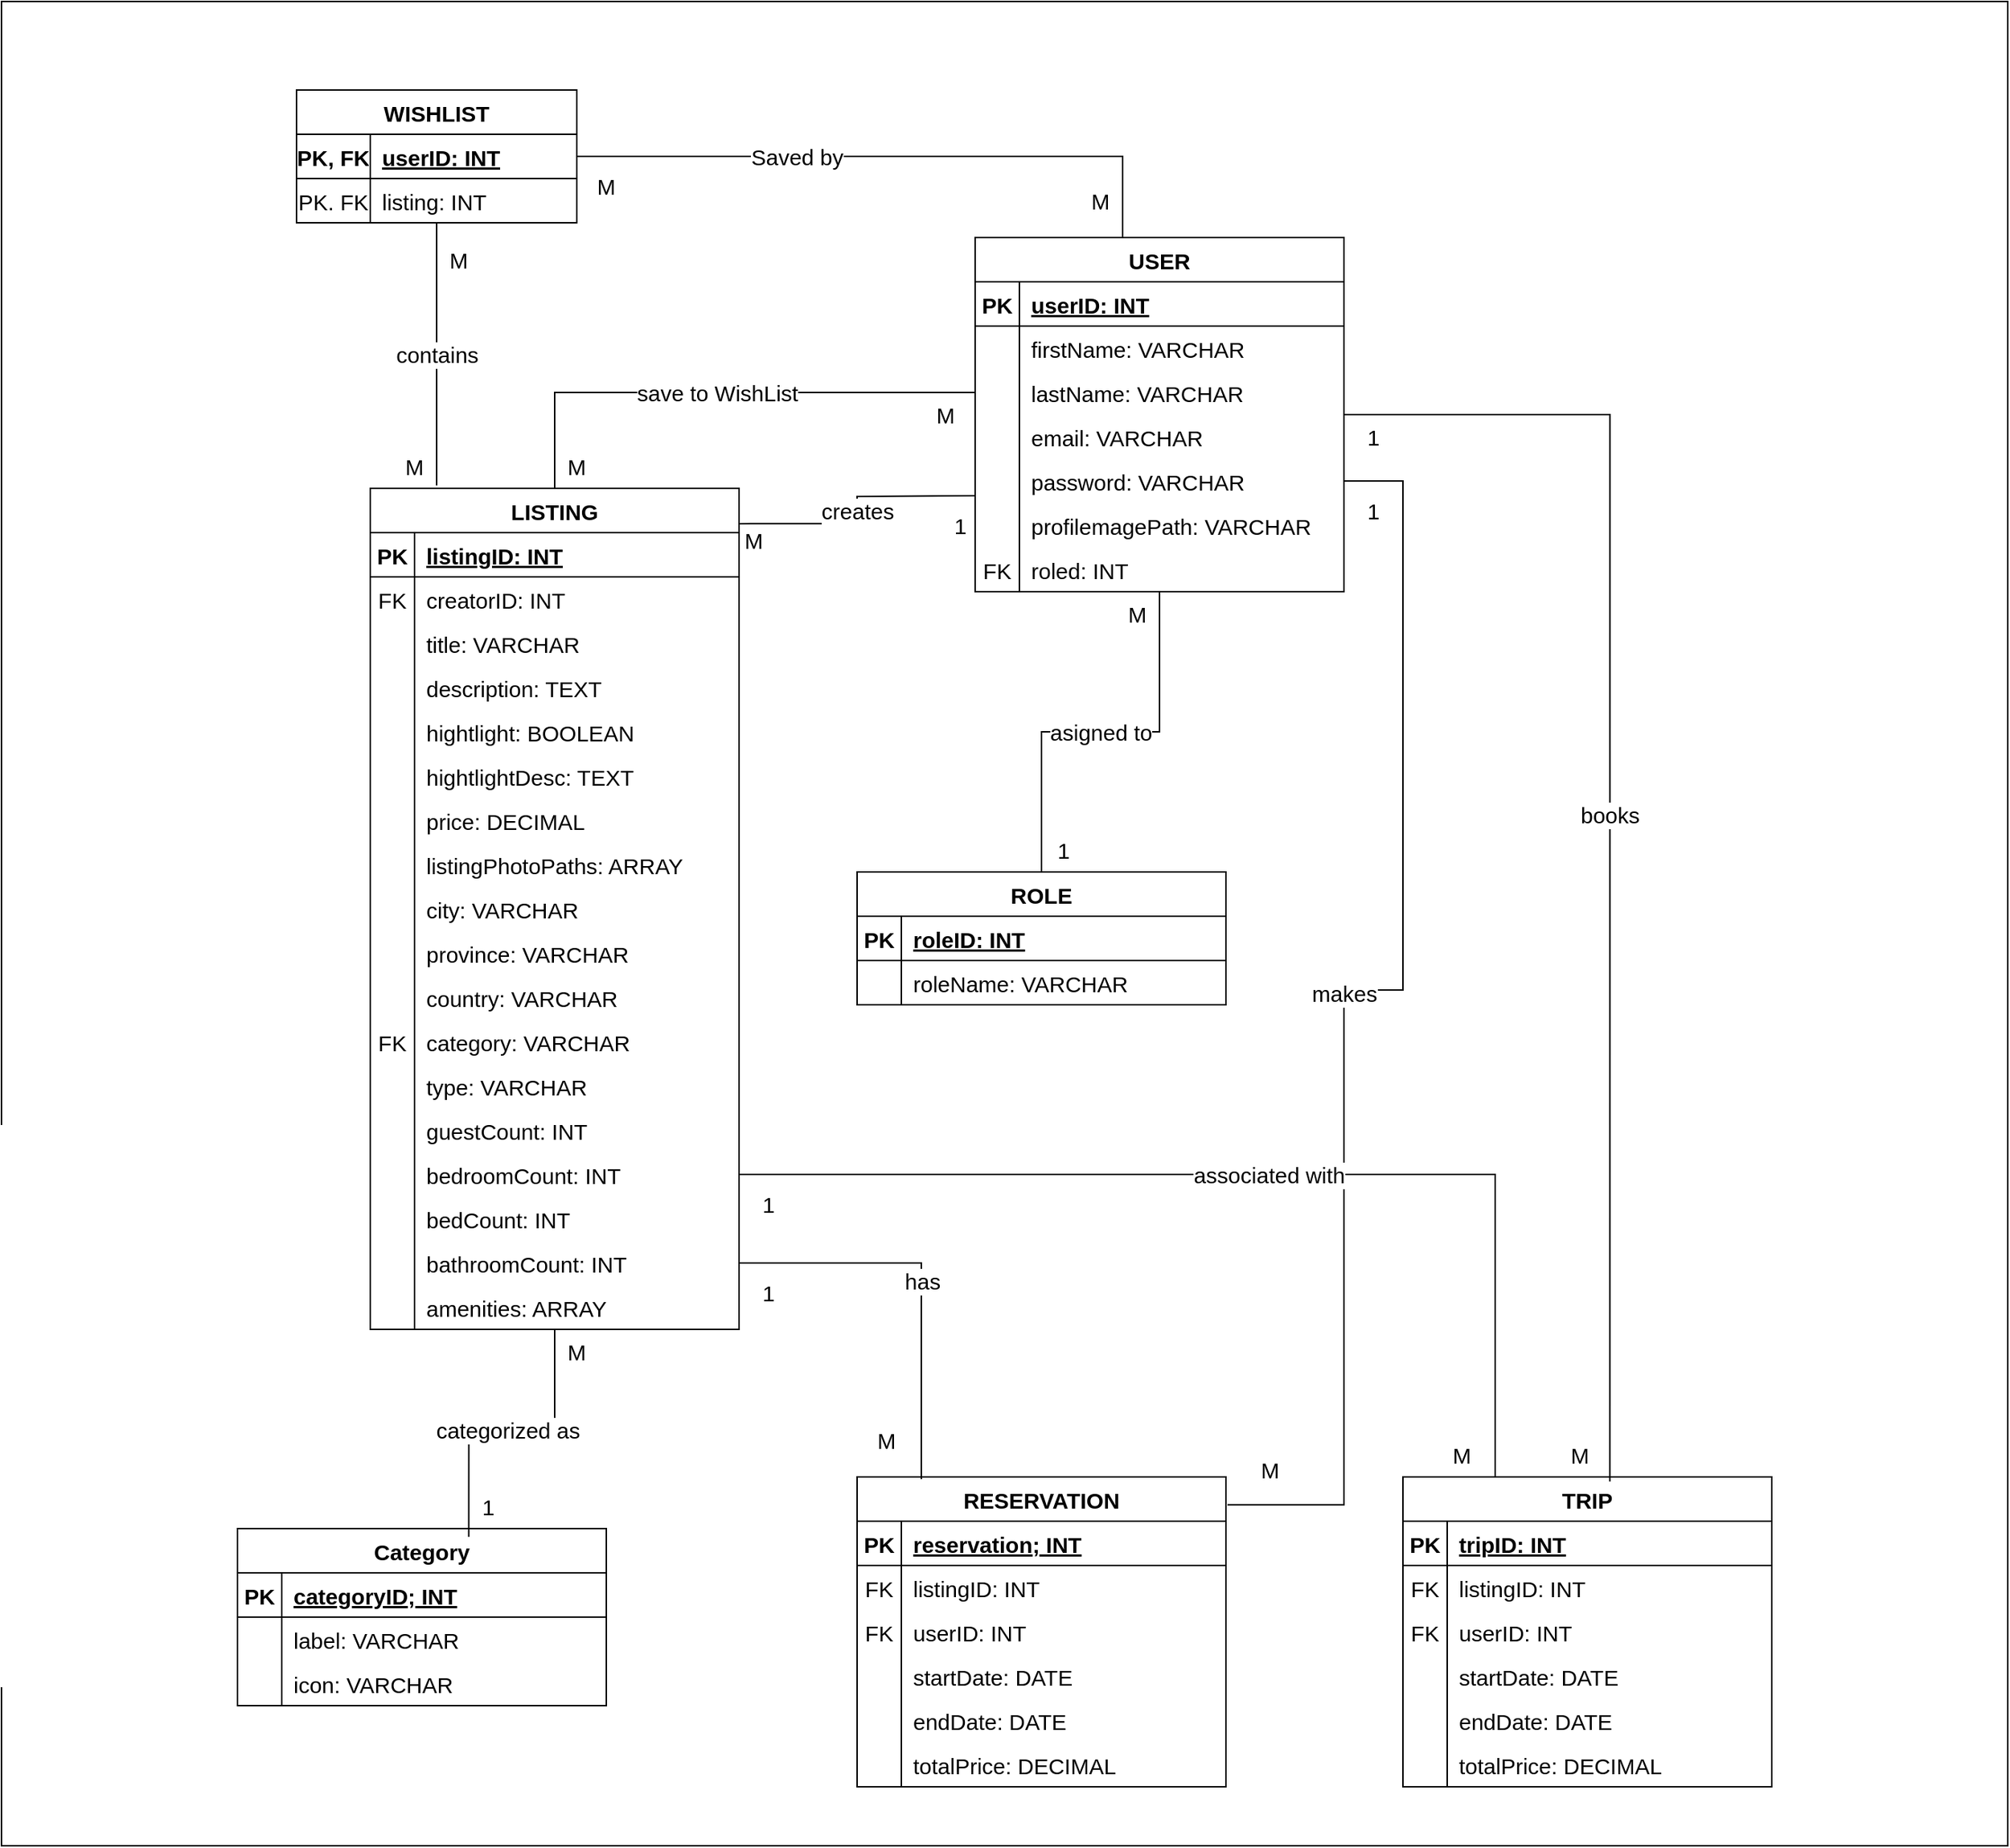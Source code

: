 <mxfile version="24.7.17">
  <diagram id="R2lEEEUBdFMjLlhIrx00" name="Page-1">
    <mxGraphModel dx="3792" dy="1452" grid="1" gridSize="10" guides="1" tooltips="1" connect="1" arrows="1" fold="1" page="1" pageScale="1" pageWidth="850" pageHeight="1100" math="0" shadow="0" extFonts="Permanent Marker^https://fonts.googleapis.com/css?family=Permanent+Marker">
      <root>
        <mxCell id="0" />
        <mxCell id="1" parent="0" />
        <mxCell id="2RVQ4mZXyIrkVRNXO--k-1" value="" style="rounded=0;whiteSpace=wrap;html=1;" vertex="1" parent="1">
          <mxGeometry x="-1600" y="550" width="1360" height="1250" as="geometry" />
        </mxCell>
        <mxCell id="C-vyLk0tnHw3VtMMgP7b-13" value="ROLE" style="shape=table;startSize=30;container=1;collapsible=1;childLayout=tableLayout;fixedRows=1;rowLines=0;fontStyle=1;align=center;resizeLast=1;fontSize=15;" parent="1" vertex="1">
          <mxGeometry x="-1020" y="1140" width="250" height="90" as="geometry" />
        </mxCell>
        <mxCell id="C-vyLk0tnHw3VtMMgP7b-14" value="" style="shape=partialRectangle;collapsible=0;dropTarget=0;pointerEvents=0;fillColor=none;points=[[0,0.5],[1,0.5]];portConstraint=eastwest;top=0;left=0;right=0;bottom=1;fontSize=15;" parent="C-vyLk0tnHw3VtMMgP7b-13" vertex="1">
          <mxGeometry y="30" width="250" height="30" as="geometry" />
        </mxCell>
        <mxCell id="C-vyLk0tnHw3VtMMgP7b-15" value="PK" style="shape=partialRectangle;overflow=hidden;connectable=0;fillColor=none;top=0;left=0;bottom=0;right=0;fontStyle=1;fontSize=15;" parent="C-vyLk0tnHw3VtMMgP7b-14" vertex="1">
          <mxGeometry width="30" height="30" as="geometry">
            <mxRectangle width="30" height="30" as="alternateBounds" />
          </mxGeometry>
        </mxCell>
        <mxCell id="C-vyLk0tnHw3VtMMgP7b-16" value="roleID: INT" style="shape=partialRectangle;overflow=hidden;connectable=0;fillColor=none;top=0;left=0;bottom=0;right=0;align=left;spacingLeft=6;fontStyle=5;fontSize=15;" parent="C-vyLk0tnHw3VtMMgP7b-14" vertex="1">
          <mxGeometry x="30" width="220" height="30" as="geometry">
            <mxRectangle width="220" height="30" as="alternateBounds" />
          </mxGeometry>
        </mxCell>
        <mxCell id="C-vyLk0tnHw3VtMMgP7b-17" value="" style="shape=partialRectangle;collapsible=0;dropTarget=0;pointerEvents=0;fillColor=none;points=[[0,0.5],[1,0.5]];portConstraint=eastwest;top=0;left=0;right=0;bottom=0;fontSize=15;" parent="C-vyLk0tnHw3VtMMgP7b-13" vertex="1">
          <mxGeometry y="60" width="250" height="30" as="geometry" />
        </mxCell>
        <mxCell id="C-vyLk0tnHw3VtMMgP7b-18" value="" style="shape=partialRectangle;overflow=hidden;connectable=0;fillColor=none;top=0;left=0;bottom=0;right=0;fontSize=15;" parent="C-vyLk0tnHw3VtMMgP7b-17" vertex="1">
          <mxGeometry width="30" height="30" as="geometry">
            <mxRectangle width="30" height="30" as="alternateBounds" />
          </mxGeometry>
        </mxCell>
        <mxCell id="C-vyLk0tnHw3VtMMgP7b-19" value="roleName: VARCHAR" style="shape=partialRectangle;overflow=hidden;connectable=0;fillColor=none;top=0;left=0;bottom=0;right=0;align=left;spacingLeft=6;fontSize=15;" parent="C-vyLk0tnHw3VtMMgP7b-17" vertex="1">
          <mxGeometry x="30" width="220" height="30" as="geometry">
            <mxRectangle width="220" height="30" as="alternateBounds" />
          </mxGeometry>
        </mxCell>
        <mxCell id="2RVQ4mZXyIrkVRNXO--k-153" value="asigned to" style="edgeStyle=orthogonalEdgeStyle;rounded=0;orthogonalLoop=1;jettySize=auto;html=1;entryX=0.5;entryY=0;entryDx=0;entryDy=0;fontSize=15;endArrow=none;endFill=0;" edge="1" parent="1" source="C-vyLk0tnHw3VtMMgP7b-23" target="C-vyLk0tnHw3VtMMgP7b-13">
          <mxGeometry relative="1" as="geometry" />
        </mxCell>
        <mxCell id="C-vyLk0tnHw3VtMMgP7b-23" value="USER" style="shape=table;startSize=30;container=1;collapsible=1;childLayout=tableLayout;fixedRows=1;rowLines=0;fontStyle=1;align=center;resizeLast=1;fontSize=15;" parent="1" vertex="1">
          <mxGeometry x="-940" y="710" width="250" height="240" as="geometry" />
        </mxCell>
        <mxCell id="C-vyLk0tnHw3VtMMgP7b-24" value="" style="shape=partialRectangle;collapsible=0;dropTarget=0;pointerEvents=0;fillColor=none;points=[[0,0.5],[1,0.5]];portConstraint=eastwest;top=0;left=0;right=0;bottom=1;fontSize=15;" parent="C-vyLk0tnHw3VtMMgP7b-23" vertex="1">
          <mxGeometry y="30" width="250" height="30" as="geometry" />
        </mxCell>
        <mxCell id="C-vyLk0tnHw3VtMMgP7b-25" value="PK" style="shape=partialRectangle;overflow=hidden;connectable=0;fillColor=none;top=0;left=0;bottom=0;right=0;fontStyle=1;fontSize=15;" parent="C-vyLk0tnHw3VtMMgP7b-24" vertex="1">
          <mxGeometry width="30" height="30" as="geometry">
            <mxRectangle width="30" height="30" as="alternateBounds" />
          </mxGeometry>
        </mxCell>
        <mxCell id="C-vyLk0tnHw3VtMMgP7b-26" value="userID: INT" style="shape=partialRectangle;overflow=hidden;connectable=0;fillColor=none;top=0;left=0;bottom=0;right=0;align=left;spacingLeft=6;fontStyle=5;fontSize=15;" parent="C-vyLk0tnHw3VtMMgP7b-24" vertex="1">
          <mxGeometry x="30" width="220" height="30" as="geometry">
            <mxRectangle width="220" height="30" as="alternateBounds" />
          </mxGeometry>
        </mxCell>
        <mxCell id="C-vyLk0tnHw3VtMMgP7b-27" value="" style="shape=partialRectangle;collapsible=0;dropTarget=0;pointerEvents=0;fillColor=none;points=[[0,0.5],[1,0.5]];portConstraint=eastwest;top=0;left=0;right=0;bottom=0;fontSize=15;" parent="C-vyLk0tnHw3VtMMgP7b-23" vertex="1">
          <mxGeometry y="60" width="250" height="30" as="geometry" />
        </mxCell>
        <mxCell id="C-vyLk0tnHw3VtMMgP7b-28" value="" style="shape=partialRectangle;overflow=hidden;connectable=0;fillColor=none;top=0;left=0;bottom=0;right=0;fontSize=15;" parent="C-vyLk0tnHw3VtMMgP7b-27" vertex="1">
          <mxGeometry width="30" height="30" as="geometry">
            <mxRectangle width="30" height="30" as="alternateBounds" />
          </mxGeometry>
        </mxCell>
        <mxCell id="C-vyLk0tnHw3VtMMgP7b-29" value="firstName: VARCHAR" style="shape=partialRectangle;overflow=hidden;connectable=0;fillColor=none;top=0;left=0;bottom=0;right=0;align=left;spacingLeft=6;fontSize=15;" parent="C-vyLk0tnHw3VtMMgP7b-27" vertex="1">
          <mxGeometry x="30" width="220" height="30" as="geometry">
            <mxRectangle width="220" height="30" as="alternateBounds" />
          </mxGeometry>
        </mxCell>
        <mxCell id="2RVQ4mZXyIrkVRNXO--k-2" style="shape=partialRectangle;collapsible=0;dropTarget=0;pointerEvents=0;fillColor=none;points=[[0,0.5],[1,0.5]];portConstraint=eastwest;top=0;left=0;right=0;bottom=0;fontSize=15;" vertex="1" parent="C-vyLk0tnHw3VtMMgP7b-23">
          <mxGeometry y="90" width="250" height="30" as="geometry" />
        </mxCell>
        <mxCell id="2RVQ4mZXyIrkVRNXO--k-3" style="shape=partialRectangle;overflow=hidden;connectable=0;fillColor=none;top=0;left=0;bottom=0;right=0;fontSize=15;" vertex="1" parent="2RVQ4mZXyIrkVRNXO--k-2">
          <mxGeometry width="30" height="30" as="geometry">
            <mxRectangle width="30" height="30" as="alternateBounds" />
          </mxGeometry>
        </mxCell>
        <mxCell id="2RVQ4mZXyIrkVRNXO--k-4" value="lastName: VARCHAR" style="shape=partialRectangle;overflow=hidden;connectable=0;fillColor=none;top=0;left=0;bottom=0;right=0;align=left;spacingLeft=6;fontSize=15;" vertex="1" parent="2RVQ4mZXyIrkVRNXO--k-2">
          <mxGeometry x="30" width="220" height="30" as="geometry">
            <mxRectangle width="220" height="30" as="alternateBounds" />
          </mxGeometry>
        </mxCell>
        <mxCell id="2RVQ4mZXyIrkVRNXO--k-5" style="shape=partialRectangle;collapsible=0;dropTarget=0;pointerEvents=0;fillColor=none;points=[[0,0.5],[1,0.5]];portConstraint=eastwest;top=0;left=0;right=0;bottom=0;fontSize=15;" vertex="1" parent="C-vyLk0tnHw3VtMMgP7b-23">
          <mxGeometry y="120" width="250" height="30" as="geometry" />
        </mxCell>
        <mxCell id="2RVQ4mZXyIrkVRNXO--k-6" style="shape=partialRectangle;overflow=hidden;connectable=0;fillColor=none;top=0;left=0;bottom=0;right=0;fontSize=15;" vertex="1" parent="2RVQ4mZXyIrkVRNXO--k-5">
          <mxGeometry width="30" height="30" as="geometry">
            <mxRectangle width="30" height="30" as="alternateBounds" />
          </mxGeometry>
        </mxCell>
        <mxCell id="2RVQ4mZXyIrkVRNXO--k-7" value="email: VARCHAR" style="shape=partialRectangle;overflow=hidden;connectable=0;fillColor=none;top=0;left=0;bottom=0;right=0;align=left;spacingLeft=6;fontSize=15;" vertex="1" parent="2RVQ4mZXyIrkVRNXO--k-5">
          <mxGeometry x="30" width="220" height="30" as="geometry">
            <mxRectangle width="220" height="30" as="alternateBounds" />
          </mxGeometry>
        </mxCell>
        <mxCell id="2RVQ4mZXyIrkVRNXO--k-8" style="shape=partialRectangle;collapsible=0;dropTarget=0;pointerEvents=0;fillColor=none;points=[[0,0.5],[1,0.5]];portConstraint=eastwest;top=0;left=0;right=0;bottom=0;fontSize=15;" vertex="1" parent="C-vyLk0tnHw3VtMMgP7b-23">
          <mxGeometry y="150" width="250" height="30" as="geometry" />
        </mxCell>
        <mxCell id="2RVQ4mZXyIrkVRNXO--k-9" style="shape=partialRectangle;overflow=hidden;connectable=0;fillColor=none;top=0;left=0;bottom=0;right=0;fontSize=15;" vertex="1" parent="2RVQ4mZXyIrkVRNXO--k-8">
          <mxGeometry width="30" height="30" as="geometry">
            <mxRectangle width="30" height="30" as="alternateBounds" />
          </mxGeometry>
        </mxCell>
        <mxCell id="2RVQ4mZXyIrkVRNXO--k-10" value="password: VARCHAR" style="shape=partialRectangle;overflow=hidden;connectable=0;fillColor=none;top=0;left=0;bottom=0;right=0;align=left;spacingLeft=6;fontSize=15;" vertex="1" parent="2RVQ4mZXyIrkVRNXO--k-8">
          <mxGeometry x="30" width="220" height="30" as="geometry">
            <mxRectangle width="220" height="30" as="alternateBounds" />
          </mxGeometry>
        </mxCell>
        <mxCell id="2RVQ4mZXyIrkVRNXO--k-11" style="shape=partialRectangle;collapsible=0;dropTarget=0;pointerEvents=0;fillColor=none;points=[[0,0.5],[1,0.5]];portConstraint=eastwest;top=0;left=0;right=0;bottom=0;fontSize=15;" vertex="1" parent="C-vyLk0tnHw3VtMMgP7b-23">
          <mxGeometry y="180" width="250" height="30" as="geometry" />
        </mxCell>
        <mxCell id="2RVQ4mZXyIrkVRNXO--k-12" style="shape=partialRectangle;overflow=hidden;connectable=0;fillColor=none;top=0;left=0;bottom=0;right=0;fontSize=15;" vertex="1" parent="2RVQ4mZXyIrkVRNXO--k-11">
          <mxGeometry width="30" height="30" as="geometry">
            <mxRectangle width="30" height="30" as="alternateBounds" />
          </mxGeometry>
        </mxCell>
        <mxCell id="2RVQ4mZXyIrkVRNXO--k-13" value="profilemagePath: VARCHAR" style="shape=partialRectangle;overflow=hidden;connectable=0;fillColor=none;top=0;left=0;bottom=0;right=0;align=left;spacingLeft=6;fontSize=15;" vertex="1" parent="2RVQ4mZXyIrkVRNXO--k-11">
          <mxGeometry x="30" width="220" height="30" as="geometry">
            <mxRectangle width="220" height="30" as="alternateBounds" />
          </mxGeometry>
        </mxCell>
        <mxCell id="2RVQ4mZXyIrkVRNXO--k-14" style="shape=partialRectangle;collapsible=0;dropTarget=0;pointerEvents=0;fillColor=none;points=[[0,0.5],[1,0.5]];portConstraint=eastwest;top=0;left=0;right=0;bottom=0;fontSize=15;" vertex="1" parent="C-vyLk0tnHw3VtMMgP7b-23">
          <mxGeometry y="210" width="250" height="30" as="geometry" />
        </mxCell>
        <mxCell id="2RVQ4mZXyIrkVRNXO--k-15" value="FK" style="shape=partialRectangle;overflow=hidden;connectable=0;fillColor=none;top=0;left=0;bottom=0;right=0;fontSize=15;" vertex="1" parent="2RVQ4mZXyIrkVRNXO--k-14">
          <mxGeometry width="30" height="30" as="geometry">
            <mxRectangle width="30" height="30" as="alternateBounds" />
          </mxGeometry>
        </mxCell>
        <mxCell id="2RVQ4mZXyIrkVRNXO--k-16" value="roled: INT" style="shape=partialRectangle;overflow=hidden;connectable=0;fillColor=none;top=0;left=0;bottom=0;right=0;align=left;spacingLeft=6;fontSize=15;" vertex="1" parent="2RVQ4mZXyIrkVRNXO--k-14">
          <mxGeometry x="30" width="220" height="30" as="geometry">
            <mxRectangle width="220" height="30" as="alternateBounds" />
          </mxGeometry>
        </mxCell>
        <mxCell id="2RVQ4mZXyIrkVRNXO--k-147" value="save to WishList" style="edgeStyle=orthogonalEdgeStyle;rounded=0;orthogonalLoop=1;jettySize=auto;html=1;entryX=0;entryY=0.5;entryDx=0;entryDy=0;fontSize=15;endArrow=none;endFill=0;" edge="1" parent="1" source="2RVQ4mZXyIrkVRNXO--k-29" target="2RVQ4mZXyIrkVRNXO--k-2">
          <mxGeometry relative="1" as="geometry" />
        </mxCell>
        <mxCell id="2RVQ4mZXyIrkVRNXO--k-29" value="LISTING" style="shape=table;startSize=30;container=1;collapsible=1;childLayout=tableLayout;fixedRows=1;rowLines=0;fontStyle=1;align=center;resizeLast=1;fontSize=15;" vertex="1" parent="1">
          <mxGeometry x="-1350" y="880" width="250" height="570" as="geometry" />
        </mxCell>
        <mxCell id="2RVQ4mZXyIrkVRNXO--k-30" value="" style="shape=partialRectangle;collapsible=0;dropTarget=0;pointerEvents=0;fillColor=none;points=[[0,0.5],[1,0.5]];portConstraint=eastwest;top=0;left=0;right=0;bottom=1;fontSize=15;" vertex="1" parent="2RVQ4mZXyIrkVRNXO--k-29">
          <mxGeometry y="30" width="250" height="30" as="geometry" />
        </mxCell>
        <mxCell id="2RVQ4mZXyIrkVRNXO--k-31" value="PK" style="shape=partialRectangle;overflow=hidden;connectable=0;fillColor=none;top=0;left=0;bottom=0;right=0;fontStyle=1;fontSize=15;" vertex="1" parent="2RVQ4mZXyIrkVRNXO--k-30">
          <mxGeometry width="30" height="30" as="geometry">
            <mxRectangle width="30" height="30" as="alternateBounds" />
          </mxGeometry>
        </mxCell>
        <mxCell id="2RVQ4mZXyIrkVRNXO--k-32" value="listingID: INT" style="shape=partialRectangle;overflow=hidden;connectable=0;fillColor=none;top=0;left=0;bottom=0;right=0;align=left;spacingLeft=6;fontStyle=5;fontSize=15;" vertex="1" parent="2RVQ4mZXyIrkVRNXO--k-30">
          <mxGeometry x="30" width="220" height="30" as="geometry">
            <mxRectangle width="220" height="30" as="alternateBounds" />
          </mxGeometry>
        </mxCell>
        <mxCell id="2RVQ4mZXyIrkVRNXO--k-33" value="" style="shape=partialRectangle;collapsible=0;dropTarget=0;pointerEvents=0;fillColor=none;points=[[0,0.5],[1,0.5]];portConstraint=eastwest;top=0;left=0;right=0;bottom=0;fontSize=15;" vertex="1" parent="2RVQ4mZXyIrkVRNXO--k-29">
          <mxGeometry y="60" width="250" height="30" as="geometry" />
        </mxCell>
        <mxCell id="2RVQ4mZXyIrkVRNXO--k-34" value="FK" style="shape=partialRectangle;overflow=hidden;connectable=0;fillColor=none;top=0;left=0;bottom=0;right=0;fontSize=15;" vertex="1" parent="2RVQ4mZXyIrkVRNXO--k-33">
          <mxGeometry width="30" height="30" as="geometry">
            <mxRectangle width="30" height="30" as="alternateBounds" />
          </mxGeometry>
        </mxCell>
        <mxCell id="2RVQ4mZXyIrkVRNXO--k-35" value="creatorID: INT" style="shape=partialRectangle;overflow=hidden;connectable=0;fillColor=none;top=0;left=0;bottom=0;right=0;align=left;spacingLeft=6;fontSize=15;" vertex="1" parent="2RVQ4mZXyIrkVRNXO--k-33">
          <mxGeometry x="30" width="220" height="30" as="geometry">
            <mxRectangle width="220" height="30" as="alternateBounds" />
          </mxGeometry>
        </mxCell>
        <mxCell id="2RVQ4mZXyIrkVRNXO--k-36" style="shape=partialRectangle;collapsible=0;dropTarget=0;pointerEvents=0;fillColor=none;points=[[0,0.5],[1,0.5]];portConstraint=eastwest;top=0;left=0;right=0;bottom=0;fontSize=15;" vertex="1" parent="2RVQ4mZXyIrkVRNXO--k-29">
          <mxGeometry y="90" width="250" height="30" as="geometry" />
        </mxCell>
        <mxCell id="2RVQ4mZXyIrkVRNXO--k-37" style="shape=partialRectangle;overflow=hidden;connectable=0;fillColor=none;top=0;left=0;bottom=0;right=0;fontSize=15;" vertex="1" parent="2RVQ4mZXyIrkVRNXO--k-36">
          <mxGeometry width="30" height="30" as="geometry">
            <mxRectangle width="30" height="30" as="alternateBounds" />
          </mxGeometry>
        </mxCell>
        <mxCell id="2RVQ4mZXyIrkVRNXO--k-38" value="title: VARCHAR" style="shape=partialRectangle;overflow=hidden;connectable=0;fillColor=none;top=0;left=0;bottom=0;right=0;align=left;spacingLeft=6;fontSize=15;" vertex="1" parent="2RVQ4mZXyIrkVRNXO--k-36">
          <mxGeometry x="30" width="220" height="30" as="geometry">
            <mxRectangle width="220" height="30" as="alternateBounds" />
          </mxGeometry>
        </mxCell>
        <mxCell id="2RVQ4mZXyIrkVRNXO--k-39" style="shape=partialRectangle;collapsible=0;dropTarget=0;pointerEvents=0;fillColor=none;points=[[0,0.5],[1,0.5]];portConstraint=eastwest;top=0;left=0;right=0;bottom=0;fontSize=15;" vertex="1" parent="2RVQ4mZXyIrkVRNXO--k-29">
          <mxGeometry y="120" width="250" height="30" as="geometry" />
        </mxCell>
        <mxCell id="2RVQ4mZXyIrkVRNXO--k-40" style="shape=partialRectangle;overflow=hidden;connectable=0;fillColor=none;top=0;left=0;bottom=0;right=0;fontSize=15;" vertex="1" parent="2RVQ4mZXyIrkVRNXO--k-39">
          <mxGeometry width="30" height="30" as="geometry">
            <mxRectangle width="30" height="30" as="alternateBounds" />
          </mxGeometry>
        </mxCell>
        <mxCell id="2RVQ4mZXyIrkVRNXO--k-41" value="description: TEXT" style="shape=partialRectangle;overflow=hidden;connectable=0;fillColor=none;top=0;left=0;bottom=0;right=0;align=left;spacingLeft=6;fontSize=15;" vertex="1" parent="2RVQ4mZXyIrkVRNXO--k-39">
          <mxGeometry x="30" width="220" height="30" as="geometry">
            <mxRectangle width="220" height="30" as="alternateBounds" />
          </mxGeometry>
        </mxCell>
        <mxCell id="2RVQ4mZXyIrkVRNXO--k-42" style="shape=partialRectangle;collapsible=0;dropTarget=0;pointerEvents=0;fillColor=none;points=[[0,0.5],[1,0.5]];portConstraint=eastwest;top=0;left=0;right=0;bottom=0;fontSize=15;" vertex="1" parent="2RVQ4mZXyIrkVRNXO--k-29">
          <mxGeometry y="150" width="250" height="30" as="geometry" />
        </mxCell>
        <mxCell id="2RVQ4mZXyIrkVRNXO--k-43" style="shape=partialRectangle;overflow=hidden;connectable=0;fillColor=none;top=0;left=0;bottom=0;right=0;fontSize=15;" vertex="1" parent="2RVQ4mZXyIrkVRNXO--k-42">
          <mxGeometry width="30" height="30" as="geometry">
            <mxRectangle width="30" height="30" as="alternateBounds" />
          </mxGeometry>
        </mxCell>
        <mxCell id="2RVQ4mZXyIrkVRNXO--k-44" value="hightlight: BOOLEAN" style="shape=partialRectangle;overflow=hidden;connectable=0;fillColor=none;top=0;left=0;bottom=0;right=0;align=left;spacingLeft=6;fontSize=15;" vertex="1" parent="2RVQ4mZXyIrkVRNXO--k-42">
          <mxGeometry x="30" width="220" height="30" as="geometry">
            <mxRectangle width="220" height="30" as="alternateBounds" />
          </mxGeometry>
        </mxCell>
        <mxCell id="2RVQ4mZXyIrkVRNXO--k-45" style="shape=partialRectangle;collapsible=0;dropTarget=0;pointerEvents=0;fillColor=none;points=[[0,0.5],[1,0.5]];portConstraint=eastwest;top=0;left=0;right=0;bottom=0;fontSize=15;" vertex="1" parent="2RVQ4mZXyIrkVRNXO--k-29">
          <mxGeometry y="180" width="250" height="30" as="geometry" />
        </mxCell>
        <mxCell id="2RVQ4mZXyIrkVRNXO--k-46" style="shape=partialRectangle;overflow=hidden;connectable=0;fillColor=none;top=0;left=0;bottom=0;right=0;fontSize=15;" vertex="1" parent="2RVQ4mZXyIrkVRNXO--k-45">
          <mxGeometry width="30" height="30" as="geometry">
            <mxRectangle width="30" height="30" as="alternateBounds" />
          </mxGeometry>
        </mxCell>
        <mxCell id="2RVQ4mZXyIrkVRNXO--k-47" value="hightlightDesc: TEXT" style="shape=partialRectangle;overflow=hidden;connectable=0;fillColor=none;top=0;left=0;bottom=0;right=0;align=left;spacingLeft=6;fontSize=15;" vertex="1" parent="2RVQ4mZXyIrkVRNXO--k-45">
          <mxGeometry x="30" width="220" height="30" as="geometry">
            <mxRectangle width="220" height="30" as="alternateBounds" />
          </mxGeometry>
        </mxCell>
        <mxCell id="2RVQ4mZXyIrkVRNXO--k-48" style="shape=partialRectangle;collapsible=0;dropTarget=0;pointerEvents=0;fillColor=none;points=[[0,0.5],[1,0.5]];portConstraint=eastwest;top=0;left=0;right=0;bottom=0;fontSize=15;" vertex="1" parent="2RVQ4mZXyIrkVRNXO--k-29">
          <mxGeometry y="210" width="250" height="30" as="geometry" />
        </mxCell>
        <mxCell id="2RVQ4mZXyIrkVRNXO--k-49" value="" style="shape=partialRectangle;overflow=hidden;connectable=0;fillColor=none;top=0;left=0;bottom=0;right=0;fontSize=15;" vertex="1" parent="2RVQ4mZXyIrkVRNXO--k-48">
          <mxGeometry width="30" height="30" as="geometry">
            <mxRectangle width="30" height="30" as="alternateBounds" />
          </mxGeometry>
        </mxCell>
        <mxCell id="2RVQ4mZXyIrkVRNXO--k-50" value="price: DECIMAL" style="shape=partialRectangle;overflow=hidden;connectable=0;fillColor=none;top=0;left=0;bottom=0;right=0;align=left;spacingLeft=6;fontSize=15;" vertex="1" parent="2RVQ4mZXyIrkVRNXO--k-48">
          <mxGeometry x="30" width="220" height="30" as="geometry">
            <mxRectangle width="220" height="30" as="alternateBounds" />
          </mxGeometry>
        </mxCell>
        <mxCell id="2RVQ4mZXyIrkVRNXO--k-51" style="shape=partialRectangle;collapsible=0;dropTarget=0;pointerEvents=0;fillColor=none;points=[[0,0.5],[1,0.5]];portConstraint=eastwest;top=0;left=0;right=0;bottom=0;fontSize=15;" vertex="1" parent="2RVQ4mZXyIrkVRNXO--k-29">
          <mxGeometry y="240" width="250" height="30" as="geometry" />
        </mxCell>
        <mxCell id="2RVQ4mZXyIrkVRNXO--k-52" value="" style="shape=partialRectangle;overflow=hidden;connectable=0;fillColor=none;top=0;left=0;bottom=0;right=0;fontSize=15;" vertex="1" parent="2RVQ4mZXyIrkVRNXO--k-51">
          <mxGeometry width="30" height="30" as="geometry">
            <mxRectangle width="30" height="30" as="alternateBounds" />
          </mxGeometry>
        </mxCell>
        <mxCell id="2RVQ4mZXyIrkVRNXO--k-53" value="listingPhotoPaths: ARRAY" style="shape=partialRectangle;overflow=hidden;connectable=0;fillColor=none;top=0;left=0;bottom=0;right=0;align=left;spacingLeft=6;fontSize=15;" vertex="1" parent="2RVQ4mZXyIrkVRNXO--k-51">
          <mxGeometry x="30" width="220" height="30" as="geometry">
            <mxRectangle width="220" height="30" as="alternateBounds" />
          </mxGeometry>
        </mxCell>
        <mxCell id="2RVQ4mZXyIrkVRNXO--k-54" style="shape=partialRectangle;collapsible=0;dropTarget=0;pointerEvents=0;fillColor=none;points=[[0,0.5],[1,0.5]];portConstraint=eastwest;top=0;left=0;right=0;bottom=0;fontSize=15;" vertex="1" parent="2RVQ4mZXyIrkVRNXO--k-29">
          <mxGeometry y="270" width="250" height="30" as="geometry" />
        </mxCell>
        <mxCell id="2RVQ4mZXyIrkVRNXO--k-55" value="" style="shape=partialRectangle;overflow=hidden;connectable=0;fillColor=none;top=0;left=0;bottom=0;right=0;fontSize=15;" vertex="1" parent="2RVQ4mZXyIrkVRNXO--k-54">
          <mxGeometry width="30" height="30" as="geometry">
            <mxRectangle width="30" height="30" as="alternateBounds" />
          </mxGeometry>
        </mxCell>
        <mxCell id="2RVQ4mZXyIrkVRNXO--k-56" value="city: VARCHAR" style="shape=partialRectangle;overflow=hidden;connectable=0;fillColor=none;top=0;left=0;bottom=0;right=0;align=left;spacingLeft=6;fontSize=15;" vertex="1" parent="2RVQ4mZXyIrkVRNXO--k-54">
          <mxGeometry x="30" width="220" height="30" as="geometry">
            <mxRectangle width="220" height="30" as="alternateBounds" />
          </mxGeometry>
        </mxCell>
        <mxCell id="2RVQ4mZXyIrkVRNXO--k-57" style="shape=partialRectangle;collapsible=0;dropTarget=0;pointerEvents=0;fillColor=none;points=[[0,0.5],[1,0.5]];portConstraint=eastwest;top=0;left=0;right=0;bottom=0;fontSize=15;" vertex="1" parent="2RVQ4mZXyIrkVRNXO--k-29">
          <mxGeometry y="300" width="250" height="30" as="geometry" />
        </mxCell>
        <mxCell id="2RVQ4mZXyIrkVRNXO--k-58" value="" style="shape=partialRectangle;overflow=hidden;connectable=0;fillColor=none;top=0;left=0;bottom=0;right=0;fontSize=15;" vertex="1" parent="2RVQ4mZXyIrkVRNXO--k-57">
          <mxGeometry width="30" height="30" as="geometry">
            <mxRectangle width="30" height="30" as="alternateBounds" />
          </mxGeometry>
        </mxCell>
        <mxCell id="2RVQ4mZXyIrkVRNXO--k-59" value="province: VARCHAR" style="shape=partialRectangle;overflow=hidden;connectable=0;fillColor=none;top=0;left=0;bottom=0;right=0;align=left;spacingLeft=6;fontSize=15;" vertex="1" parent="2RVQ4mZXyIrkVRNXO--k-57">
          <mxGeometry x="30" width="220" height="30" as="geometry">
            <mxRectangle width="220" height="30" as="alternateBounds" />
          </mxGeometry>
        </mxCell>
        <mxCell id="2RVQ4mZXyIrkVRNXO--k-60" style="shape=partialRectangle;collapsible=0;dropTarget=0;pointerEvents=0;fillColor=none;points=[[0,0.5],[1,0.5]];portConstraint=eastwest;top=0;left=0;right=0;bottom=0;fontSize=15;" vertex="1" parent="2RVQ4mZXyIrkVRNXO--k-29">
          <mxGeometry y="330" width="250" height="30" as="geometry" />
        </mxCell>
        <mxCell id="2RVQ4mZXyIrkVRNXO--k-61" value="" style="shape=partialRectangle;overflow=hidden;connectable=0;fillColor=none;top=0;left=0;bottom=0;right=0;fontSize=15;" vertex="1" parent="2RVQ4mZXyIrkVRNXO--k-60">
          <mxGeometry width="30" height="30" as="geometry">
            <mxRectangle width="30" height="30" as="alternateBounds" />
          </mxGeometry>
        </mxCell>
        <mxCell id="2RVQ4mZXyIrkVRNXO--k-62" value="country: VARCHAR" style="shape=partialRectangle;overflow=hidden;connectable=0;fillColor=none;top=0;left=0;bottom=0;right=0;align=left;spacingLeft=6;fontSize=15;" vertex="1" parent="2RVQ4mZXyIrkVRNXO--k-60">
          <mxGeometry x="30" width="220" height="30" as="geometry">
            <mxRectangle width="220" height="30" as="alternateBounds" />
          </mxGeometry>
        </mxCell>
        <mxCell id="2RVQ4mZXyIrkVRNXO--k-63" style="shape=partialRectangle;collapsible=0;dropTarget=0;pointerEvents=0;fillColor=none;points=[[0,0.5],[1,0.5]];portConstraint=eastwest;top=0;left=0;right=0;bottom=0;fontSize=15;" vertex="1" parent="2RVQ4mZXyIrkVRNXO--k-29">
          <mxGeometry y="360" width="250" height="30" as="geometry" />
        </mxCell>
        <mxCell id="2RVQ4mZXyIrkVRNXO--k-64" value="FK" style="shape=partialRectangle;overflow=hidden;connectable=0;fillColor=none;top=0;left=0;bottom=0;right=0;fontSize=15;" vertex="1" parent="2RVQ4mZXyIrkVRNXO--k-63">
          <mxGeometry width="30" height="30" as="geometry">
            <mxRectangle width="30" height="30" as="alternateBounds" />
          </mxGeometry>
        </mxCell>
        <mxCell id="2RVQ4mZXyIrkVRNXO--k-65" value="category: VARCHAR" style="shape=partialRectangle;overflow=hidden;connectable=0;fillColor=none;top=0;left=0;bottom=0;right=0;align=left;spacingLeft=6;fontSize=15;" vertex="1" parent="2RVQ4mZXyIrkVRNXO--k-63">
          <mxGeometry x="30" width="220" height="30" as="geometry">
            <mxRectangle width="220" height="30" as="alternateBounds" />
          </mxGeometry>
        </mxCell>
        <mxCell id="2RVQ4mZXyIrkVRNXO--k-66" style="shape=partialRectangle;collapsible=0;dropTarget=0;pointerEvents=0;fillColor=none;points=[[0,0.5],[1,0.5]];portConstraint=eastwest;top=0;left=0;right=0;bottom=0;fontSize=15;" vertex="1" parent="2RVQ4mZXyIrkVRNXO--k-29">
          <mxGeometry y="390" width="250" height="30" as="geometry" />
        </mxCell>
        <mxCell id="2RVQ4mZXyIrkVRNXO--k-67" style="shape=partialRectangle;overflow=hidden;connectable=0;fillColor=none;top=0;left=0;bottom=0;right=0;fontSize=15;" vertex="1" parent="2RVQ4mZXyIrkVRNXO--k-66">
          <mxGeometry width="30" height="30" as="geometry">
            <mxRectangle width="30" height="30" as="alternateBounds" />
          </mxGeometry>
        </mxCell>
        <mxCell id="2RVQ4mZXyIrkVRNXO--k-68" value="type: VARCHAR" style="shape=partialRectangle;overflow=hidden;connectable=0;fillColor=none;top=0;left=0;bottom=0;right=0;align=left;spacingLeft=6;fontSize=15;" vertex="1" parent="2RVQ4mZXyIrkVRNXO--k-66">
          <mxGeometry x="30" width="220" height="30" as="geometry">
            <mxRectangle width="220" height="30" as="alternateBounds" />
          </mxGeometry>
        </mxCell>
        <mxCell id="2RVQ4mZXyIrkVRNXO--k-69" style="shape=partialRectangle;collapsible=0;dropTarget=0;pointerEvents=0;fillColor=none;points=[[0,0.5],[1,0.5]];portConstraint=eastwest;top=0;left=0;right=0;bottom=0;fontSize=15;" vertex="1" parent="2RVQ4mZXyIrkVRNXO--k-29">
          <mxGeometry y="420" width="250" height="30" as="geometry" />
        </mxCell>
        <mxCell id="2RVQ4mZXyIrkVRNXO--k-70" style="shape=partialRectangle;overflow=hidden;connectable=0;fillColor=none;top=0;left=0;bottom=0;right=0;fontSize=15;" vertex="1" parent="2RVQ4mZXyIrkVRNXO--k-69">
          <mxGeometry width="30" height="30" as="geometry">
            <mxRectangle width="30" height="30" as="alternateBounds" />
          </mxGeometry>
        </mxCell>
        <mxCell id="2RVQ4mZXyIrkVRNXO--k-71" value="guestCount: INT" style="shape=partialRectangle;overflow=hidden;connectable=0;fillColor=none;top=0;left=0;bottom=0;right=0;align=left;spacingLeft=6;fontSize=15;" vertex="1" parent="2RVQ4mZXyIrkVRNXO--k-69">
          <mxGeometry x="30" width="220" height="30" as="geometry">
            <mxRectangle width="220" height="30" as="alternateBounds" />
          </mxGeometry>
        </mxCell>
        <mxCell id="2RVQ4mZXyIrkVRNXO--k-72" style="shape=partialRectangle;collapsible=0;dropTarget=0;pointerEvents=0;fillColor=none;points=[[0,0.5],[1,0.5]];portConstraint=eastwest;top=0;left=0;right=0;bottom=0;fontSize=15;" vertex="1" parent="2RVQ4mZXyIrkVRNXO--k-29">
          <mxGeometry y="450" width="250" height="30" as="geometry" />
        </mxCell>
        <mxCell id="2RVQ4mZXyIrkVRNXO--k-73" style="shape=partialRectangle;overflow=hidden;connectable=0;fillColor=none;top=0;left=0;bottom=0;right=0;fontSize=15;" vertex="1" parent="2RVQ4mZXyIrkVRNXO--k-72">
          <mxGeometry width="30" height="30" as="geometry">
            <mxRectangle width="30" height="30" as="alternateBounds" />
          </mxGeometry>
        </mxCell>
        <mxCell id="2RVQ4mZXyIrkVRNXO--k-74" value="bedroomCount: INT" style="shape=partialRectangle;overflow=hidden;connectable=0;fillColor=none;top=0;left=0;bottom=0;right=0;align=left;spacingLeft=6;fontSize=15;" vertex="1" parent="2RVQ4mZXyIrkVRNXO--k-72">
          <mxGeometry x="30" width="220" height="30" as="geometry">
            <mxRectangle width="220" height="30" as="alternateBounds" />
          </mxGeometry>
        </mxCell>
        <mxCell id="2RVQ4mZXyIrkVRNXO--k-75" style="shape=partialRectangle;collapsible=0;dropTarget=0;pointerEvents=0;fillColor=none;points=[[0,0.5],[1,0.5]];portConstraint=eastwest;top=0;left=0;right=0;bottom=0;fontSize=15;" vertex="1" parent="2RVQ4mZXyIrkVRNXO--k-29">
          <mxGeometry y="480" width="250" height="30" as="geometry" />
        </mxCell>
        <mxCell id="2RVQ4mZXyIrkVRNXO--k-76" style="shape=partialRectangle;overflow=hidden;connectable=0;fillColor=none;top=0;left=0;bottom=0;right=0;fontSize=15;" vertex="1" parent="2RVQ4mZXyIrkVRNXO--k-75">
          <mxGeometry width="30" height="30" as="geometry">
            <mxRectangle width="30" height="30" as="alternateBounds" />
          </mxGeometry>
        </mxCell>
        <mxCell id="2RVQ4mZXyIrkVRNXO--k-77" value="bedCount: INT" style="shape=partialRectangle;overflow=hidden;connectable=0;fillColor=none;top=0;left=0;bottom=0;right=0;align=left;spacingLeft=6;fontSize=15;" vertex="1" parent="2RVQ4mZXyIrkVRNXO--k-75">
          <mxGeometry x="30" width="220" height="30" as="geometry">
            <mxRectangle width="220" height="30" as="alternateBounds" />
          </mxGeometry>
        </mxCell>
        <mxCell id="2RVQ4mZXyIrkVRNXO--k-78" style="shape=partialRectangle;collapsible=0;dropTarget=0;pointerEvents=0;fillColor=none;points=[[0,0.5],[1,0.5]];portConstraint=eastwest;top=0;left=0;right=0;bottom=0;fontSize=15;" vertex="1" parent="2RVQ4mZXyIrkVRNXO--k-29">
          <mxGeometry y="510" width="250" height="30" as="geometry" />
        </mxCell>
        <mxCell id="2RVQ4mZXyIrkVRNXO--k-79" style="shape=partialRectangle;overflow=hidden;connectable=0;fillColor=none;top=0;left=0;bottom=0;right=0;fontSize=15;" vertex="1" parent="2RVQ4mZXyIrkVRNXO--k-78">
          <mxGeometry width="30" height="30" as="geometry">
            <mxRectangle width="30" height="30" as="alternateBounds" />
          </mxGeometry>
        </mxCell>
        <mxCell id="2RVQ4mZXyIrkVRNXO--k-80" value="bathroomCount: INT" style="shape=partialRectangle;overflow=hidden;connectable=0;fillColor=none;top=0;left=0;bottom=0;right=0;align=left;spacingLeft=6;fontSize=15;" vertex="1" parent="2RVQ4mZXyIrkVRNXO--k-78">
          <mxGeometry x="30" width="220" height="30" as="geometry">
            <mxRectangle width="220" height="30" as="alternateBounds" />
          </mxGeometry>
        </mxCell>
        <mxCell id="2RVQ4mZXyIrkVRNXO--k-81" style="shape=partialRectangle;collapsible=0;dropTarget=0;pointerEvents=0;fillColor=none;points=[[0,0.5],[1,0.5]];portConstraint=eastwest;top=0;left=0;right=0;bottom=0;fontSize=15;" vertex="1" parent="2RVQ4mZXyIrkVRNXO--k-29">
          <mxGeometry y="540" width="250" height="30" as="geometry" />
        </mxCell>
        <mxCell id="2RVQ4mZXyIrkVRNXO--k-82" style="shape=partialRectangle;overflow=hidden;connectable=0;fillColor=none;top=0;left=0;bottom=0;right=0;fontSize=15;" vertex="1" parent="2RVQ4mZXyIrkVRNXO--k-81">
          <mxGeometry width="30" height="30" as="geometry">
            <mxRectangle width="30" height="30" as="alternateBounds" />
          </mxGeometry>
        </mxCell>
        <mxCell id="2RVQ4mZXyIrkVRNXO--k-83" value="amenities: ARRAY" style="shape=partialRectangle;overflow=hidden;connectable=0;fillColor=none;top=0;left=0;bottom=0;right=0;align=left;spacingLeft=6;fontSize=15;" vertex="1" parent="2RVQ4mZXyIrkVRNXO--k-81">
          <mxGeometry x="30" width="220" height="30" as="geometry">
            <mxRectangle width="220" height="30" as="alternateBounds" />
          </mxGeometry>
        </mxCell>
        <mxCell id="2RVQ4mZXyIrkVRNXO--k-84" value="Category" style="shape=table;startSize=30;container=1;collapsible=1;childLayout=tableLayout;fixedRows=1;rowLines=0;fontStyle=1;align=center;resizeLast=1;fontSize=15;" vertex="1" parent="1">
          <mxGeometry x="-1440" y="1585" width="250" height="120" as="geometry" />
        </mxCell>
        <mxCell id="2RVQ4mZXyIrkVRNXO--k-85" value="" style="shape=partialRectangle;collapsible=0;dropTarget=0;pointerEvents=0;fillColor=none;points=[[0,0.5],[1,0.5]];portConstraint=eastwest;top=0;left=0;right=0;bottom=1;fontSize=15;" vertex="1" parent="2RVQ4mZXyIrkVRNXO--k-84">
          <mxGeometry y="30" width="250" height="30" as="geometry" />
        </mxCell>
        <mxCell id="2RVQ4mZXyIrkVRNXO--k-86" value="PK" style="shape=partialRectangle;overflow=hidden;connectable=0;fillColor=none;top=0;left=0;bottom=0;right=0;fontStyle=1;fontSize=15;" vertex="1" parent="2RVQ4mZXyIrkVRNXO--k-85">
          <mxGeometry width="30" height="30" as="geometry">
            <mxRectangle width="30" height="30" as="alternateBounds" />
          </mxGeometry>
        </mxCell>
        <mxCell id="2RVQ4mZXyIrkVRNXO--k-87" value="categoryID; INT" style="shape=partialRectangle;overflow=hidden;connectable=0;fillColor=none;top=0;left=0;bottom=0;right=0;align=left;spacingLeft=6;fontStyle=5;fontSize=15;" vertex="1" parent="2RVQ4mZXyIrkVRNXO--k-85">
          <mxGeometry x="30" width="220" height="30" as="geometry">
            <mxRectangle width="220" height="30" as="alternateBounds" />
          </mxGeometry>
        </mxCell>
        <mxCell id="2RVQ4mZXyIrkVRNXO--k-88" value="" style="shape=partialRectangle;collapsible=0;dropTarget=0;pointerEvents=0;fillColor=none;points=[[0,0.5],[1,0.5]];portConstraint=eastwest;top=0;left=0;right=0;bottom=0;fontSize=15;" vertex="1" parent="2RVQ4mZXyIrkVRNXO--k-84">
          <mxGeometry y="60" width="250" height="30" as="geometry" />
        </mxCell>
        <mxCell id="2RVQ4mZXyIrkVRNXO--k-89" value="" style="shape=partialRectangle;overflow=hidden;connectable=0;fillColor=none;top=0;left=0;bottom=0;right=0;fontSize=15;" vertex="1" parent="2RVQ4mZXyIrkVRNXO--k-88">
          <mxGeometry width="30" height="30" as="geometry">
            <mxRectangle width="30" height="30" as="alternateBounds" />
          </mxGeometry>
        </mxCell>
        <mxCell id="2RVQ4mZXyIrkVRNXO--k-90" value="label: VARCHAR" style="shape=partialRectangle;overflow=hidden;connectable=0;fillColor=none;top=0;left=0;bottom=0;right=0;align=left;spacingLeft=6;fontSize=15;" vertex="1" parent="2RVQ4mZXyIrkVRNXO--k-88">
          <mxGeometry x="30" width="220" height="30" as="geometry">
            <mxRectangle width="220" height="30" as="alternateBounds" />
          </mxGeometry>
        </mxCell>
        <mxCell id="2RVQ4mZXyIrkVRNXO--k-129" style="shape=partialRectangle;collapsible=0;dropTarget=0;pointerEvents=0;fillColor=none;points=[[0,0.5],[1,0.5]];portConstraint=eastwest;top=0;left=0;right=0;bottom=0;fontSize=15;" vertex="1" parent="2RVQ4mZXyIrkVRNXO--k-84">
          <mxGeometry y="90" width="250" height="30" as="geometry" />
        </mxCell>
        <mxCell id="2RVQ4mZXyIrkVRNXO--k-130" style="shape=partialRectangle;overflow=hidden;connectable=0;fillColor=none;top=0;left=0;bottom=0;right=0;fontSize=15;" vertex="1" parent="2RVQ4mZXyIrkVRNXO--k-129">
          <mxGeometry width="30" height="30" as="geometry">
            <mxRectangle width="30" height="30" as="alternateBounds" />
          </mxGeometry>
        </mxCell>
        <mxCell id="2RVQ4mZXyIrkVRNXO--k-131" value="icon: VARCHAR" style="shape=partialRectangle;overflow=hidden;connectable=0;fillColor=none;top=0;left=0;bottom=0;right=0;align=left;spacingLeft=6;fontSize=15;" vertex="1" parent="2RVQ4mZXyIrkVRNXO--k-129">
          <mxGeometry x="30" width="220" height="30" as="geometry">
            <mxRectangle width="220" height="30" as="alternateBounds" />
          </mxGeometry>
        </mxCell>
        <mxCell id="2RVQ4mZXyIrkVRNXO--k-91" value="RESERVATION" style="shape=table;startSize=30;container=1;collapsible=1;childLayout=tableLayout;fixedRows=1;rowLines=0;fontStyle=1;align=center;resizeLast=1;fontSize=15;" vertex="1" parent="1">
          <mxGeometry x="-1020" y="1550" width="250" height="210" as="geometry" />
        </mxCell>
        <mxCell id="2RVQ4mZXyIrkVRNXO--k-92" value="" style="shape=partialRectangle;collapsible=0;dropTarget=0;pointerEvents=0;fillColor=none;points=[[0,0.5],[1,0.5]];portConstraint=eastwest;top=0;left=0;right=0;bottom=1;fontSize=15;" vertex="1" parent="2RVQ4mZXyIrkVRNXO--k-91">
          <mxGeometry y="30" width="250" height="30" as="geometry" />
        </mxCell>
        <mxCell id="2RVQ4mZXyIrkVRNXO--k-93" value="PK" style="shape=partialRectangle;overflow=hidden;connectable=0;fillColor=none;top=0;left=0;bottom=0;right=0;fontStyle=1;fontSize=15;" vertex="1" parent="2RVQ4mZXyIrkVRNXO--k-92">
          <mxGeometry width="30" height="30" as="geometry">
            <mxRectangle width="30" height="30" as="alternateBounds" />
          </mxGeometry>
        </mxCell>
        <mxCell id="2RVQ4mZXyIrkVRNXO--k-94" value="reservation; INT" style="shape=partialRectangle;overflow=hidden;connectable=0;fillColor=none;top=0;left=0;bottom=0;right=0;align=left;spacingLeft=6;fontStyle=5;fontSize=15;" vertex="1" parent="2RVQ4mZXyIrkVRNXO--k-92">
          <mxGeometry x="30" width="220" height="30" as="geometry">
            <mxRectangle width="220" height="30" as="alternateBounds" />
          </mxGeometry>
        </mxCell>
        <mxCell id="2RVQ4mZXyIrkVRNXO--k-95" value="" style="shape=partialRectangle;collapsible=0;dropTarget=0;pointerEvents=0;fillColor=none;points=[[0,0.5],[1,0.5]];portConstraint=eastwest;top=0;left=0;right=0;bottom=0;fontSize=15;" vertex="1" parent="2RVQ4mZXyIrkVRNXO--k-91">
          <mxGeometry y="60" width="250" height="30" as="geometry" />
        </mxCell>
        <mxCell id="2RVQ4mZXyIrkVRNXO--k-96" value="FK" style="shape=partialRectangle;overflow=hidden;connectable=0;fillColor=none;top=0;left=0;bottom=0;right=0;fontSize=15;" vertex="1" parent="2RVQ4mZXyIrkVRNXO--k-95">
          <mxGeometry width="30" height="30" as="geometry">
            <mxRectangle width="30" height="30" as="alternateBounds" />
          </mxGeometry>
        </mxCell>
        <mxCell id="2RVQ4mZXyIrkVRNXO--k-97" value="listingID: INT" style="shape=partialRectangle;overflow=hidden;connectable=0;fillColor=none;top=0;left=0;bottom=0;right=0;align=left;spacingLeft=6;fontSize=15;" vertex="1" parent="2RVQ4mZXyIrkVRNXO--k-95">
          <mxGeometry x="30" width="220" height="30" as="geometry">
            <mxRectangle width="220" height="30" as="alternateBounds" />
          </mxGeometry>
        </mxCell>
        <mxCell id="2RVQ4mZXyIrkVRNXO--k-98" style="shape=partialRectangle;collapsible=0;dropTarget=0;pointerEvents=0;fillColor=none;points=[[0,0.5],[1,0.5]];portConstraint=eastwest;top=0;left=0;right=0;bottom=0;fontSize=15;" vertex="1" parent="2RVQ4mZXyIrkVRNXO--k-91">
          <mxGeometry y="90" width="250" height="30" as="geometry" />
        </mxCell>
        <mxCell id="2RVQ4mZXyIrkVRNXO--k-99" value="FK" style="shape=partialRectangle;overflow=hidden;connectable=0;fillColor=none;top=0;left=0;bottom=0;right=0;fontSize=15;" vertex="1" parent="2RVQ4mZXyIrkVRNXO--k-98">
          <mxGeometry width="30" height="30" as="geometry">
            <mxRectangle width="30" height="30" as="alternateBounds" />
          </mxGeometry>
        </mxCell>
        <mxCell id="2RVQ4mZXyIrkVRNXO--k-100" value="userID: INT" style="shape=partialRectangle;overflow=hidden;connectable=0;fillColor=none;top=0;left=0;bottom=0;right=0;align=left;spacingLeft=6;fontSize=15;" vertex="1" parent="2RVQ4mZXyIrkVRNXO--k-98">
          <mxGeometry x="30" width="220" height="30" as="geometry">
            <mxRectangle width="220" height="30" as="alternateBounds" />
          </mxGeometry>
        </mxCell>
        <mxCell id="2RVQ4mZXyIrkVRNXO--k-101" style="shape=partialRectangle;collapsible=0;dropTarget=0;pointerEvents=0;fillColor=none;points=[[0,0.5],[1,0.5]];portConstraint=eastwest;top=0;left=0;right=0;bottom=0;fontSize=15;" vertex="1" parent="2RVQ4mZXyIrkVRNXO--k-91">
          <mxGeometry y="120" width="250" height="30" as="geometry" />
        </mxCell>
        <mxCell id="2RVQ4mZXyIrkVRNXO--k-102" style="shape=partialRectangle;overflow=hidden;connectable=0;fillColor=none;top=0;left=0;bottom=0;right=0;fontSize=15;" vertex="1" parent="2RVQ4mZXyIrkVRNXO--k-101">
          <mxGeometry width="30" height="30" as="geometry">
            <mxRectangle width="30" height="30" as="alternateBounds" />
          </mxGeometry>
        </mxCell>
        <mxCell id="2RVQ4mZXyIrkVRNXO--k-103" value="startDate: DATE" style="shape=partialRectangle;overflow=hidden;connectable=0;fillColor=none;top=0;left=0;bottom=0;right=0;align=left;spacingLeft=6;fontSize=15;" vertex="1" parent="2RVQ4mZXyIrkVRNXO--k-101">
          <mxGeometry x="30" width="220" height="30" as="geometry">
            <mxRectangle width="220" height="30" as="alternateBounds" />
          </mxGeometry>
        </mxCell>
        <mxCell id="2RVQ4mZXyIrkVRNXO--k-104" style="shape=partialRectangle;collapsible=0;dropTarget=0;pointerEvents=0;fillColor=none;points=[[0,0.5],[1,0.5]];portConstraint=eastwest;top=0;left=0;right=0;bottom=0;fontSize=15;" vertex="1" parent="2RVQ4mZXyIrkVRNXO--k-91">
          <mxGeometry y="150" width="250" height="30" as="geometry" />
        </mxCell>
        <mxCell id="2RVQ4mZXyIrkVRNXO--k-105" style="shape=partialRectangle;overflow=hidden;connectable=0;fillColor=none;top=0;left=0;bottom=0;right=0;fontSize=15;" vertex="1" parent="2RVQ4mZXyIrkVRNXO--k-104">
          <mxGeometry width="30" height="30" as="geometry">
            <mxRectangle width="30" height="30" as="alternateBounds" />
          </mxGeometry>
        </mxCell>
        <mxCell id="2RVQ4mZXyIrkVRNXO--k-106" value="endDate: DATE" style="shape=partialRectangle;overflow=hidden;connectable=0;fillColor=none;top=0;left=0;bottom=0;right=0;align=left;spacingLeft=6;fontSize=15;" vertex="1" parent="2RVQ4mZXyIrkVRNXO--k-104">
          <mxGeometry x="30" width="220" height="30" as="geometry">
            <mxRectangle width="220" height="30" as="alternateBounds" />
          </mxGeometry>
        </mxCell>
        <mxCell id="2RVQ4mZXyIrkVRNXO--k-107" style="shape=partialRectangle;collapsible=0;dropTarget=0;pointerEvents=0;fillColor=none;points=[[0,0.5],[1,0.5]];portConstraint=eastwest;top=0;left=0;right=0;bottom=0;fontSize=15;" vertex="1" parent="2RVQ4mZXyIrkVRNXO--k-91">
          <mxGeometry y="180" width="250" height="30" as="geometry" />
        </mxCell>
        <mxCell id="2RVQ4mZXyIrkVRNXO--k-108" style="shape=partialRectangle;overflow=hidden;connectable=0;fillColor=none;top=0;left=0;bottom=0;right=0;fontSize=15;" vertex="1" parent="2RVQ4mZXyIrkVRNXO--k-107">
          <mxGeometry width="30" height="30" as="geometry">
            <mxRectangle width="30" height="30" as="alternateBounds" />
          </mxGeometry>
        </mxCell>
        <mxCell id="2RVQ4mZXyIrkVRNXO--k-109" value="totalPrice: DECIMAL" style="shape=partialRectangle;overflow=hidden;connectable=0;fillColor=none;top=0;left=0;bottom=0;right=0;align=left;spacingLeft=6;fontSize=15;" vertex="1" parent="2RVQ4mZXyIrkVRNXO--k-107">
          <mxGeometry x="30" width="220" height="30" as="geometry">
            <mxRectangle width="220" height="30" as="alternateBounds" />
          </mxGeometry>
        </mxCell>
        <mxCell id="2RVQ4mZXyIrkVRNXO--k-110" value="TRIP" style="shape=table;startSize=30;container=1;collapsible=1;childLayout=tableLayout;fixedRows=1;rowLines=0;fontStyle=1;align=center;resizeLast=1;fontSize=15;" vertex="1" parent="1">
          <mxGeometry x="-650" y="1550" width="250" height="210" as="geometry" />
        </mxCell>
        <mxCell id="2RVQ4mZXyIrkVRNXO--k-111" value="" style="shape=partialRectangle;collapsible=0;dropTarget=0;pointerEvents=0;fillColor=none;points=[[0,0.5],[1,0.5]];portConstraint=eastwest;top=0;left=0;right=0;bottom=1;fontSize=15;" vertex="1" parent="2RVQ4mZXyIrkVRNXO--k-110">
          <mxGeometry y="30" width="250" height="30" as="geometry" />
        </mxCell>
        <mxCell id="2RVQ4mZXyIrkVRNXO--k-112" value="PK" style="shape=partialRectangle;overflow=hidden;connectable=0;fillColor=none;top=0;left=0;bottom=0;right=0;fontStyle=1;fontSize=15;" vertex="1" parent="2RVQ4mZXyIrkVRNXO--k-111">
          <mxGeometry width="30" height="30" as="geometry">
            <mxRectangle width="30" height="30" as="alternateBounds" />
          </mxGeometry>
        </mxCell>
        <mxCell id="2RVQ4mZXyIrkVRNXO--k-113" value="tripID: INT" style="shape=partialRectangle;overflow=hidden;connectable=0;fillColor=none;top=0;left=0;bottom=0;right=0;align=left;spacingLeft=6;fontStyle=5;fontSize=15;" vertex="1" parent="2RVQ4mZXyIrkVRNXO--k-111">
          <mxGeometry x="30" width="220" height="30" as="geometry">
            <mxRectangle width="220" height="30" as="alternateBounds" />
          </mxGeometry>
        </mxCell>
        <mxCell id="2RVQ4mZXyIrkVRNXO--k-114" value="" style="shape=partialRectangle;collapsible=0;dropTarget=0;pointerEvents=0;fillColor=none;points=[[0,0.5],[1,0.5]];portConstraint=eastwest;top=0;left=0;right=0;bottom=0;fontSize=15;" vertex="1" parent="2RVQ4mZXyIrkVRNXO--k-110">
          <mxGeometry y="60" width="250" height="30" as="geometry" />
        </mxCell>
        <mxCell id="2RVQ4mZXyIrkVRNXO--k-115" value="FK" style="shape=partialRectangle;overflow=hidden;connectable=0;fillColor=none;top=0;left=0;bottom=0;right=0;fontSize=15;" vertex="1" parent="2RVQ4mZXyIrkVRNXO--k-114">
          <mxGeometry width="30" height="30" as="geometry">
            <mxRectangle width="30" height="30" as="alternateBounds" />
          </mxGeometry>
        </mxCell>
        <mxCell id="2RVQ4mZXyIrkVRNXO--k-116" value="listingID: INT" style="shape=partialRectangle;overflow=hidden;connectable=0;fillColor=none;top=0;left=0;bottom=0;right=0;align=left;spacingLeft=6;fontSize=15;" vertex="1" parent="2RVQ4mZXyIrkVRNXO--k-114">
          <mxGeometry x="30" width="220" height="30" as="geometry">
            <mxRectangle width="220" height="30" as="alternateBounds" />
          </mxGeometry>
        </mxCell>
        <mxCell id="2RVQ4mZXyIrkVRNXO--k-117" style="shape=partialRectangle;collapsible=0;dropTarget=0;pointerEvents=0;fillColor=none;points=[[0,0.5],[1,0.5]];portConstraint=eastwest;top=0;left=0;right=0;bottom=0;fontSize=15;" vertex="1" parent="2RVQ4mZXyIrkVRNXO--k-110">
          <mxGeometry y="90" width="250" height="30" as="geometry" />
        </mxCell>
        <mxCell id="2RVQ4mZXyIrkVRNXO--k-118" value="FK" style="shape=partialRectangle;overflow=hidden;connectable=0;fillColor=none;top=0;left=0;bottom=0;right=0;fontSize=15;" vertex="1" parent="2RVQ4mZXyIrkVRNXO--k-117">
          <mxGeometry width="30" height="30" as="geometry">
            <mxRectangle width="30" height="30" as="alternateBounds" />
          </mxGeometry>
        </mxCell>
        <mxCell id="2RVQ4mZXyIrkVRNXO--k-119" value="userID: INT " style="shape=partialRectangle;overflow=hidden;connectable=0;fillColor=none;top=0;left=0;bottom=0;right=0;align=left;spacingLeft=6;fontSize=15;" vertex="1" parent="2RVQ4mZXyIrkVRNXO--k-117">
          <mxGeometry x="30" width="220" height="30" as="geometry">
            <mxRectangle width="220" height="30" as="alternateBounds" />
          </mxGeometry>
        </mxCell>
        <mxCell id="2RVQ4mZXyIrkVRNXO--k-120" style="shape=partialRectangle;collapsible=0;dropTarget=0;pointerEvents=0;fillColor=none;points=[[0,0.5],[1,0.5]];portConstraint=eastwest;top=0;left=0;right=0;bottom=0;fontSize=15;" vertex="1" parent="2RVQ4mZXyIrkVRNXO--k-110">
          <mxGeometry y="120" width="250" height="30" as="geometry" />
        </mxCell>
        <mxCell id="2RVQ4mZXyIrkVRNXO--k-121" style="shape=partialRectangle;overflow=hidden;connectable=0;fillColor=none;top=0;left=0;bottom=0;right=0;fontSize=15;" vertex="1" parent="2RVQ4mZXyIrkVRNXO--k-120">
          <mxGeometry width="30" height="30" as="geometry">
            <mxRectangle width="30" height="30" as="alternateBounds" />
          </mxGeometry>
        </mxCell>
        <mxCell id="2RVQ4mZXyIrkVRNXO--k-122" value="startDate: DATE" style="shape=partialRectangle;overflow=hidden;connectable=0;fillColor=none;top=0;left=0;bottom=0;right=0;align=left;spacingLeft=6;fontSize=15;" vertex="1" parent="2RVQ4mZXyIrkVRNXO--k-120">
          <mxGeometry x="30" width="220" height="30" as="geometry">
            <mxRectangle width="220" height="30" as="alternateBounds" />
          </mxGeometry>
        </mxCell>
        <mxCell id="2RVQ4mZXyIrkVRNXO--k-123" style="shape=partialRectangle;collapsible=0;dropTarget=0;pointerEvents=0;fillColor=none;points=[[0,0.5],[1,0.5]];portConstraint=eastwest;top=0;left=0;right=0;bottom=0;fontSize=15;" vertex="1" parent="2RVQ4mZXyIrkVRNXO--k-110">
          <mxGeometry y="150" width="250" height="30" as="geometry" />
        </mxCell>
        <mxCell id="2RVQ4mZXyIrkVRNXO--k-124" style="shape=partialRectangle;overflow=hidden;connectable=0;fillColor=none;top=0;left=0;bottom=0;right=0;fontSize=15;" vertex="1" parent="2RVQ4mZXyIrkVRNXO--k-123">
          <mxGeometry width="30" height="30" as="geometry">
            <mxRectangle width="30" height="30" as="alternateBounds" />
          </mxGeometry>
        </mxCell>
        <mxCell id="2RVQ4mZXyIrkVRNXO--k-125" value="endDate: DATE" style="shape=partialRectangle;overflow=hidden;connectable=0;fillColor=none;top=0;left=0;bottom=0;right=0;align=left;spacingLeft=6;fontSize=15;" vertex="1" parent="2RVQ4mZXyIrkVRNXO--k-123">
          <mxGeometry x="30" width="220" height="30" as="geometry">
            <mxRectangle width="220" height="30" as="alternateBounds" />
          </mxGeometry>
        </mxCell>
        <mxCell id="2RVQ4mZXyIrkVRNXO--k-126" style="shape=partialRectangle;collapsible=0;dropTarget=0;pointerEvents=0;fillColor=none;points=[[0,0.5],[1,0.5]];portConstraint=eastwest;top=0;left=0;right=0;bottom=0;fontSize=15;" vertex="1" parent="2RVQ4mZXyIrkVRNXO--k-110">
          <mxGeometry y="180" width="250" height="30" as="geometry" />
        </mxCell>
        <mxCell id="2RVQ4mZXyIrkVRNXO--k-127" style="shape=partialRectangle;overflow=hidden;connectable=0;fillColor=none;top=0;left=0;bottom=0;right=0;fontSize=15;" vertex="1" parent="2RVQ4mZXyIrkVRNXO--k-126">
          <mxGeometry width="30" height="30" as="geometry">
            <mxRectangle width="30" height="30" as="alternateBounds" />
          </mxGeometry>
        </mxCell>
        <mxCell id="2RVQ4mZXyIrkVRNXO--k-128" value="totalPrice: DECIMAL" style="shape=partialRectangle;overflow=hidden;connectable=0;fillColor=none;top=0;left=0;bottom=0;right=0;align=left;spacingLeft=6;fontSize=15;" vertex="1" parent="2RVQ4mZXyIrkVRNXO--k-126">
          <mxGeometry x="30" width="220" height="30" as="geometry">
            <mxRectangle width="220" height="30" as="alternateBounds" />
          </mxGeometry>
        </mxCell>
        <mxCell id="2RVQ4mZXyIrkVRNXO--k-132" value="WISHLIST" style="shape=table;startSize=30;container=1;collapsible=1;childLayout=tableLayout;fixedRows=1;rowLines=0;fontStyle=1;align=center;resizeLast=1;fontSize=15;" vertex="1" parent="1">
          <mxGeometry x="-1400" y="610" width="190" height="90" as="geometry" />
        </mxCell>
        <mxCell id="2RVQ4mZXyIrkVRNXO--k-133" value="" style="shape=partialRectangle;collapsible=0;dropTarget=0;pointerEvents=0;fillColor=none;points=[[0,0.5],[1,0.5]];portConstraint=eastwest;top=0;left=0;right=0;bottom=1;fontSize=15;" vertex="1" parent="2RVQ4mZXyIrkVRNXO--k-132">
          <mxGeometry y="30" width="190" height="30" as="geometry" />
        </mxCell>
        <mxCell id="2RVQ4mZXyIrkVRNXO--k-134" value="PK, FK" style="shape=partialRectangle;overflow=hidden;connectable=0;fillColor=none;top=0;left=0;bottom=0;right=0;fontStyle=1;fontSize=15;" vertex="1" parent="2RVQ4mZXyIrkVRNXO--k-133">
          <mxGeometry width="50" height="30" as="geometry">
            <mxRectangle width="50" height="30" as="alternateBounds" />
          </mxGeometry>
        </mxCell>
        <mxCell id="2RVQ4mZXyIrkVRNXO--k-135" value="userID: INT" style="shape=partialRectangle;overflow=hidden;connectable=0;fillColor=none;top=0;left=0;bottom=0;right=0;align=left;spacingLeft=6;fontStyle=5;fontSize=15;" vertex="1" parent="2RVQ4mZXyIrkVRNXO--k-133">
          <mxGeometry x="50" width="140" height="30" as="geometry">
            <mxRectangle width="140" height="30" as="alternateBounds" />
          </mxGeometry>
        </mxCell>
        <mxCell id="2RVQ4mZXyIrkVRNXO--k-136" value="" style="shape=partialRectangle;collapsible=0;dropTarget=0;pointerEvents=0;fillColor=none;points=[[0,0.5],[1,0.5]];portConstraint=eastwest;top=0;left=0;right=0;bottom=0;fontSize=15;" vertex="1" parent="2RVQ4mZXyIrkVRNXO--k-132">
          <mxGeometry y="60" width="190" height="30" as="geometry" />
        </mxCell>
        <mxCell id="2RVQ4mZXyIrkVRNXO--k-137" value="PK. FK" style="shape=partialRectangle;overflow=hidden;connectable=0;fillColor=none;top=0;left=0;bottom=0;right=0;fontSize=15;" vertex="1" parent="2RVQ4mZXyIrkVRNXO--k-136">
          <mxGeometry width="50" height="30" as="geometry">
            <mxRectangle width="50" height="30" as="alternateBounds" />
          </mxGeometry>
        </mxCell>
        <mxCell id="2RVQ4mZXyIrkVRNXO--k-138" value="listing: INT" style="shape=partialRectangle;overflow=hidden;connectable=0;fillColor=none;top=0;left=0;bottom=0;right=0;align=left;spacingLeft=6;fontSize=15;" vertex="1" parent="2RVQ4mZXyIrkVRNXO--k-136">
          <mxGeometry x="50" width="140" height="30" as="geometry">
            <mxRectangle width="140" height="30" as="alternateBounds" />
          </mxGeometry>
        </mxCell>
        <mxCell id="2RVQ4mZXyIrkVRNXO--k-139" value="contains" style="edgeStyle=orthogonalEdgeStyle;rounded=0;orthogonalLoop=1;jettySize=auto;html=1;endArrow=none;endFill=0;targetPerimeterSpacing=2;fontSize=15;" edge="1" parent="1" source="2RVQ4mZXyIrkVRNXO--k-132">
          <mxGeometry relative="1" as="geometry">
            <mxPoint x="-1305" y="878" as="targetPoint" />
            <Array as="points">
              <mxPoint x="-1305" y="878" />
            </Array>
          </mxGeometry>
        </mxCell>
        <mxCell id="2RVQ4mZXyIrkVRNXO--k-141" value="M" style="text;html=1;align=center;verticalAlign=middle;whiteSpace=wrap;rounded=0;fontSize=15;" vertex="1" parent="1">
          <mxGeometry x="-1320" y="710" width="60" height="30" as="geometry" />
        </mxCell>
        <mxCell id="2RVQ4mZXyIrkVRNXO--k-142" value="M" style="text;html=1;align=center;verticalAlign=middle;whiteSpace=wrap;rounded=0;fontSize=15;" vertex="1" parent="1">
          <mxGeometry x="-1350" y="850" width="60" height="30" as="geometry" />
        </mxCell>
        <mxCell id="2RVQ4mZXyIrkVRNXO--k-143" style="edgeStyle=orthogonalEdgeStyle;rounded=0;orthogonalLoop=1;jettySize=auto;html=1;entryX=0.4;entryY=0;entryDx=0;entryDy=0;entryPerimeter=0;fontSize=15;endArrow=none;endFill=0;" edge="1" parent="1" source="2RVQ4mZXyIrkVRNXO--k-132" target="C-vyLk0tnHw3VtMMgP7b-23">
          <mxGeometry relative="1" as="geometry" />
        </mxCell>
        <mxCell id="2RVQ4mZXyIrkVRNXO--k-144" value="Saved by" style="edgeLabel;html=1;align=center;verticalAlign=middle;resizable=0;points=[];fontSize=15;" vertex="1" connectable="0" parent="2RVQ4mZXyIrkVRNXO--k-143">
          <mxGeometry x="-0.302" relative="1" as="geometry">
            <mxPoint as="offset" />
          </mxGeometry>
        </mxCell>
        <mxCell id="2RVQ4mZXyIrkVRNXO--k-145" value="M" style="text;html=1;align=center;verticalAlign=middle;whiteSpace=wrap;rounded=0;fontSize=15;" vertex="1" parent="1">
          <mxGeometry x="-1220" y="660" width="60" height="30" as="geometry" />
        </mxCell>
        <mxCell id="2RVQ4mZXyIrkVRNXO--k-146" value="M" style="text;html=1;align=center;verticalAlign=middle;whiteSpace=wrap;rounded=0;fontSize=15;" vertex="1" parent="1">
          <mxGeometry x="-885" y="670" width="60" height="30" as="geometry" />
        </mxCell>
        <mxCell id="2RVQ4mZXyIrkVRNXO--k-148" value="M" style="text;html=1;align=center;verticalAlign=middle;whiteSpace=wrap;rounded=0;fontSize=15;" vertex="1" parent="1">
          <mxGeometry x="-1240" y="850" width="60" height="30" as="geometry" />
        </mxCell>
        <mxCell id="2RVQ4mZXyIrkVRNXO--k-149" value="M" style="text;html=1;align=center;verticalAlign=middle;whiteSpace=wrap;rounded=0;fontSize=15;" vertex="1" parent="1">
          <mxGeometry x="-990" y="815" width="60" height="30" as="geometry" />
        </mxCell>
        <mxCell id="2RVQ4mZXyIrkVRNXO--k-150" value="creates" style="edgeStyle=orthogonalEdgeStyle;rounded=0;orthogonalLoop=1;jettySize=auto;html=1;exitX=0.998;exitY=0.042;exitDx=0;exitDy=0;exitPerimeter=0;fontSize=15;endArrow=none;endFill=0;" edge="1" parent="1" source="2RVQ4mZXyIrkVRNXO--k-29">
          <mxGeometry relative="1" as="geometry">
            <mxPoint x="-940" y="885" as="targetPoint" />
          </mxGeometry>
        </mxCell>
        <mxCell id="2RVQ4mZXyIrkVRNXO--k-151" value="M" style="text;html=1;align=center;verticalAlign=middle;whiteSpace=wrap;rounded=0;fontSize=15;" vertex="1" parent="1">
          <mxGeometry x="-1120" y="900" width="60" height="30" as="geometry" />
        </mxCell>
        <mxCell id="2RVQ4mZXyIrkVRNXO--k-152" value="1" style="text;html=1;align=center;verticalAlign=middle;whiteSpace=wrap;rounded=0;fontSize=15;" vertex="1" parent="1">
          <mxGeometry x="-980" y="890" width="60" height="30" as="geometry" />
        </mxCell>
        <mxCell id="2RVQ4mZXyIrkVRNXO--k-154" value="M" style="text;html=1;align=center;verticalAlign=middle;whiteSpace=wrap;rounded=0;fontSize=15;" vertex="1" parent="1">
          <mxGeometry x="-860" y="950" width="60" height="30" as="geometry" />
        </mxCell>
        <mxCell id="2RVQ4mZXyIrkVRNXO--k-156" value="1" style="text;html=1;align=center;verticalAlign=middle;whiteSpace=wrap;rounded=0;fontSize=15;" vertex="1" parent="1">
          <mxGeometry x="-910" y="1110" width="60" height="30" as="geometry" />
        </mxCell>
        <mxCell id="2RVQ4mZXyIrkVRNXO--k-157" value="books" style="edgeStyle=orthogonalEdgeStyle;rounded=0;orthogonalLoop=1;jettySize=auto;html=1;entryX=0.561;entryY=0.015;entryDx=0;entryDy=0;entryPerimeter=0;fontSize=15;endArrow=none;endFill=0;" edge="1" parent="1" source="C-vyLk0tnHw3VtMMgP7b-23" target="2RVQ4mZXyIrkVRNXO--k-110">
          <mxGeometry relative="1" as="geometry" />
        </mxCell>
        <mxCell id="2RVQ4mZXyIrkVRNXO--k-158" value="M" style="text;html=1;align=center;verticalAlign=middle;whiteSpace=wrap;rounded=0;fontSize=15;" vertex="1" parent="1">
          <mxGeometry x="-560" y="1520" width="60" height="30" as="geometry" />
        </mxCell>
        <mxCell id="2RVQ4mZXyIrkVRNXO--k-159" value="1" style="text;html=1;align=center;verticalAlign=middle;whiteSpace=wrap;rounded=0;fontSize=15;" vertex="1" parent="1">
          <mxGeometry x="-700" y="830" width="60" height="30" as="geometry" />
        </mxCell>
        <mxCell id="2RVQ4mZXyIrkVRNXO--k-160" value="makes" style="edgeStyle=orthogonalEdgeStyle;rounded=0;orthogonalLoop=1;jettySize=auto;html=1;entryX=1.004;entryY=0.09;entryDx=0;entryDy=0;entryPerimeter=0;fontSize=15;endArrow=none;endFill=0;" edge="1" parent="1" source="2RVQ4mZXyIrkVRNXO--k-8" target="2RVQ4mZXyIrkVRNXO--k-91">
          <mxGeometry relative="1" as="geometry">
            <Array as="points">
              <mxPoint x="-650" y="875" />
              <mxPoint x="-650" y="1220" />
              <mxPoint x="-690" y="1220" />
              <mxPoint x="-690" y="1569" />
            </Array>
          </mxGeometry>
        </mxCell>
        <mxCell id="2RVQ4mZXyIrkVRNXO--k-161" value="1" style="text;html=1;align=center;verticalAlign=middle;whiteSpace=wrap;rounded=0;fontSize=15;" vertex="1" parent="1">
          <mxGeometry x="-700" y="880" width="60" height="30" as="geometry" />
        </mxCell>
        <mxCell id="2RVQ4mZXyIrkVRNXO--k-162" value="M" style="text;html=1;align=center;verticalAlign=middle;whiteSpace=wrap;rounded=0;fontSize=15;" vertex="1" parent="1">
          <mxGeometry x="-770" y="1530" width="60" height="30" as="geometry" />
        </mxCell>
        <mxCell id="2RVQ4mZXyIrkVRNXO--k-163" value="categorized as" style="edgeStyle=orthogonalEdgeStyle;rounded=0;orthogonalLoop=1;jettySize=auto;html=1;entryX=0.627;entryY=0.047;entryDx=0;entryDy=0;entryPerimeter=0;fontSize=15;endArrow=none;endFill=0;" edge="1" parent="1" source="2RVQ4mZXyIrkVRNXO--k-29" target="2RVQ4mZXyIrkVRNXO--k-84">
          <mxGeometry relative="1" as="geometry" />
        </mxCell>
        <mxCell id="2RVQ4mZXyIrkVRNXO--k-164" value="M" style="text;html=1;align=center;verticalAlign=middle;whiteSpace=wrap;rounded=0;fontSize=15;" vertex="1" parent="1">
          <mxGeometry x="-1240" y="1450" width="60" height="30" as="geometry" />
        </mxCell>
        <mxCell id="2RVQ4mZXyIrkVRNXO--k-165" value="1" style="text;html=1;align=center;verticalAlign=middle;whiteSpace=wrap;rounded=0;fontSize=15;" vertex="1" parent="1">
          <mxGeometry x="-1300" y="1555" width="60" height="30" as="geometry" />
        </mxCell>
        <mxCell id="2RVQ4mZXyIrkVRNXO--k-166" value="has" style="edgeStyle=orthogonalEdgeStyle;rounded=0;orthogonalLoop=1;jettySize=auto;html=1;entryX=0.174;entryY=0.007;entryDx=0;entryDy=0;entryPerimeter=0;fontSize=15;endArrow=none;endFill=0;" edge="1" parent="1" source="2RVQ4mZXyIrkVRNXO--k-78" target="2RVQ4mZXyIrkVRNXO--k-91">
          <mxGeometry relative="1" as="geometry" />
        </mxCell>
        <mxCell id="2RVQ4mZXyIrkVRNXO--k-167" value="1" style="text;html=1;align=center;verticalAlign=middle;whiteSpace=wrap;rounded=0;fontSize=15;" vertex="1" parent="1">
          <mxGeometry x="-1110" y="1410" width="60" height="30" as="geometry" />
        </mxCell>
        <mxCell id="2RVQ4mZXyIrkVRNXO--k-168" value="M" style="text;html=1;align=center;verticalAlign=middle;whiteSpace=wrap;rounded=0;fontSize=15;" vertex="1" parent="1">
          <mxGeometry x="-1030" y="1510" width="60" height="30" as="geometry" />
        </mxCell>
        <mxCell id="2RVQ4mZXyIrkVRNXO--k-169" value="associated with" style="edgeStyle=orthogonalEdgeStyle;rounded=0;orthogonalLoop=1;jettySize=auto;html=1;entryX=0.25;entryY=0;entryDx=0;entryDy=0;fontSize=15;endArrow=none;endFill=0;" edge="1" parent="1" source="2RVQ4mZXyIrkVRNXO--k-72" target="2RVQ4mZXyIrkVRNXO--k-110">
          <mxGeometry relative="1" as="geometry" />
        </mxCell>
        <mxCell id="2RVQ4mZXyIrkVRNXO--k-170" value="1" style="text;html=1;align=center;verticalAlign=middle;whiteSpace=wrap;rounded=0;fontSize=15;" vertex="1" parent="1">
          <mxGeometry x="-1110" y="1350" width="60" height="30" as="geometry" />
        </mxCell>
        <mxCell id="2RVQ4mZXyIrkVRNXO--k-171" value="M" style="text;html=1;align=center;verticalAlign=middle;whiteSpace=wrap;rounded=0;fontSize=15;" vertex="1" parent="1">
          <mxGeometry x="-640" y="1520" width="60" height="30" as="geometry" />
        </mxCell>
      </root>
    </mxGraphModel>
  </diagram>
</mxfile>

